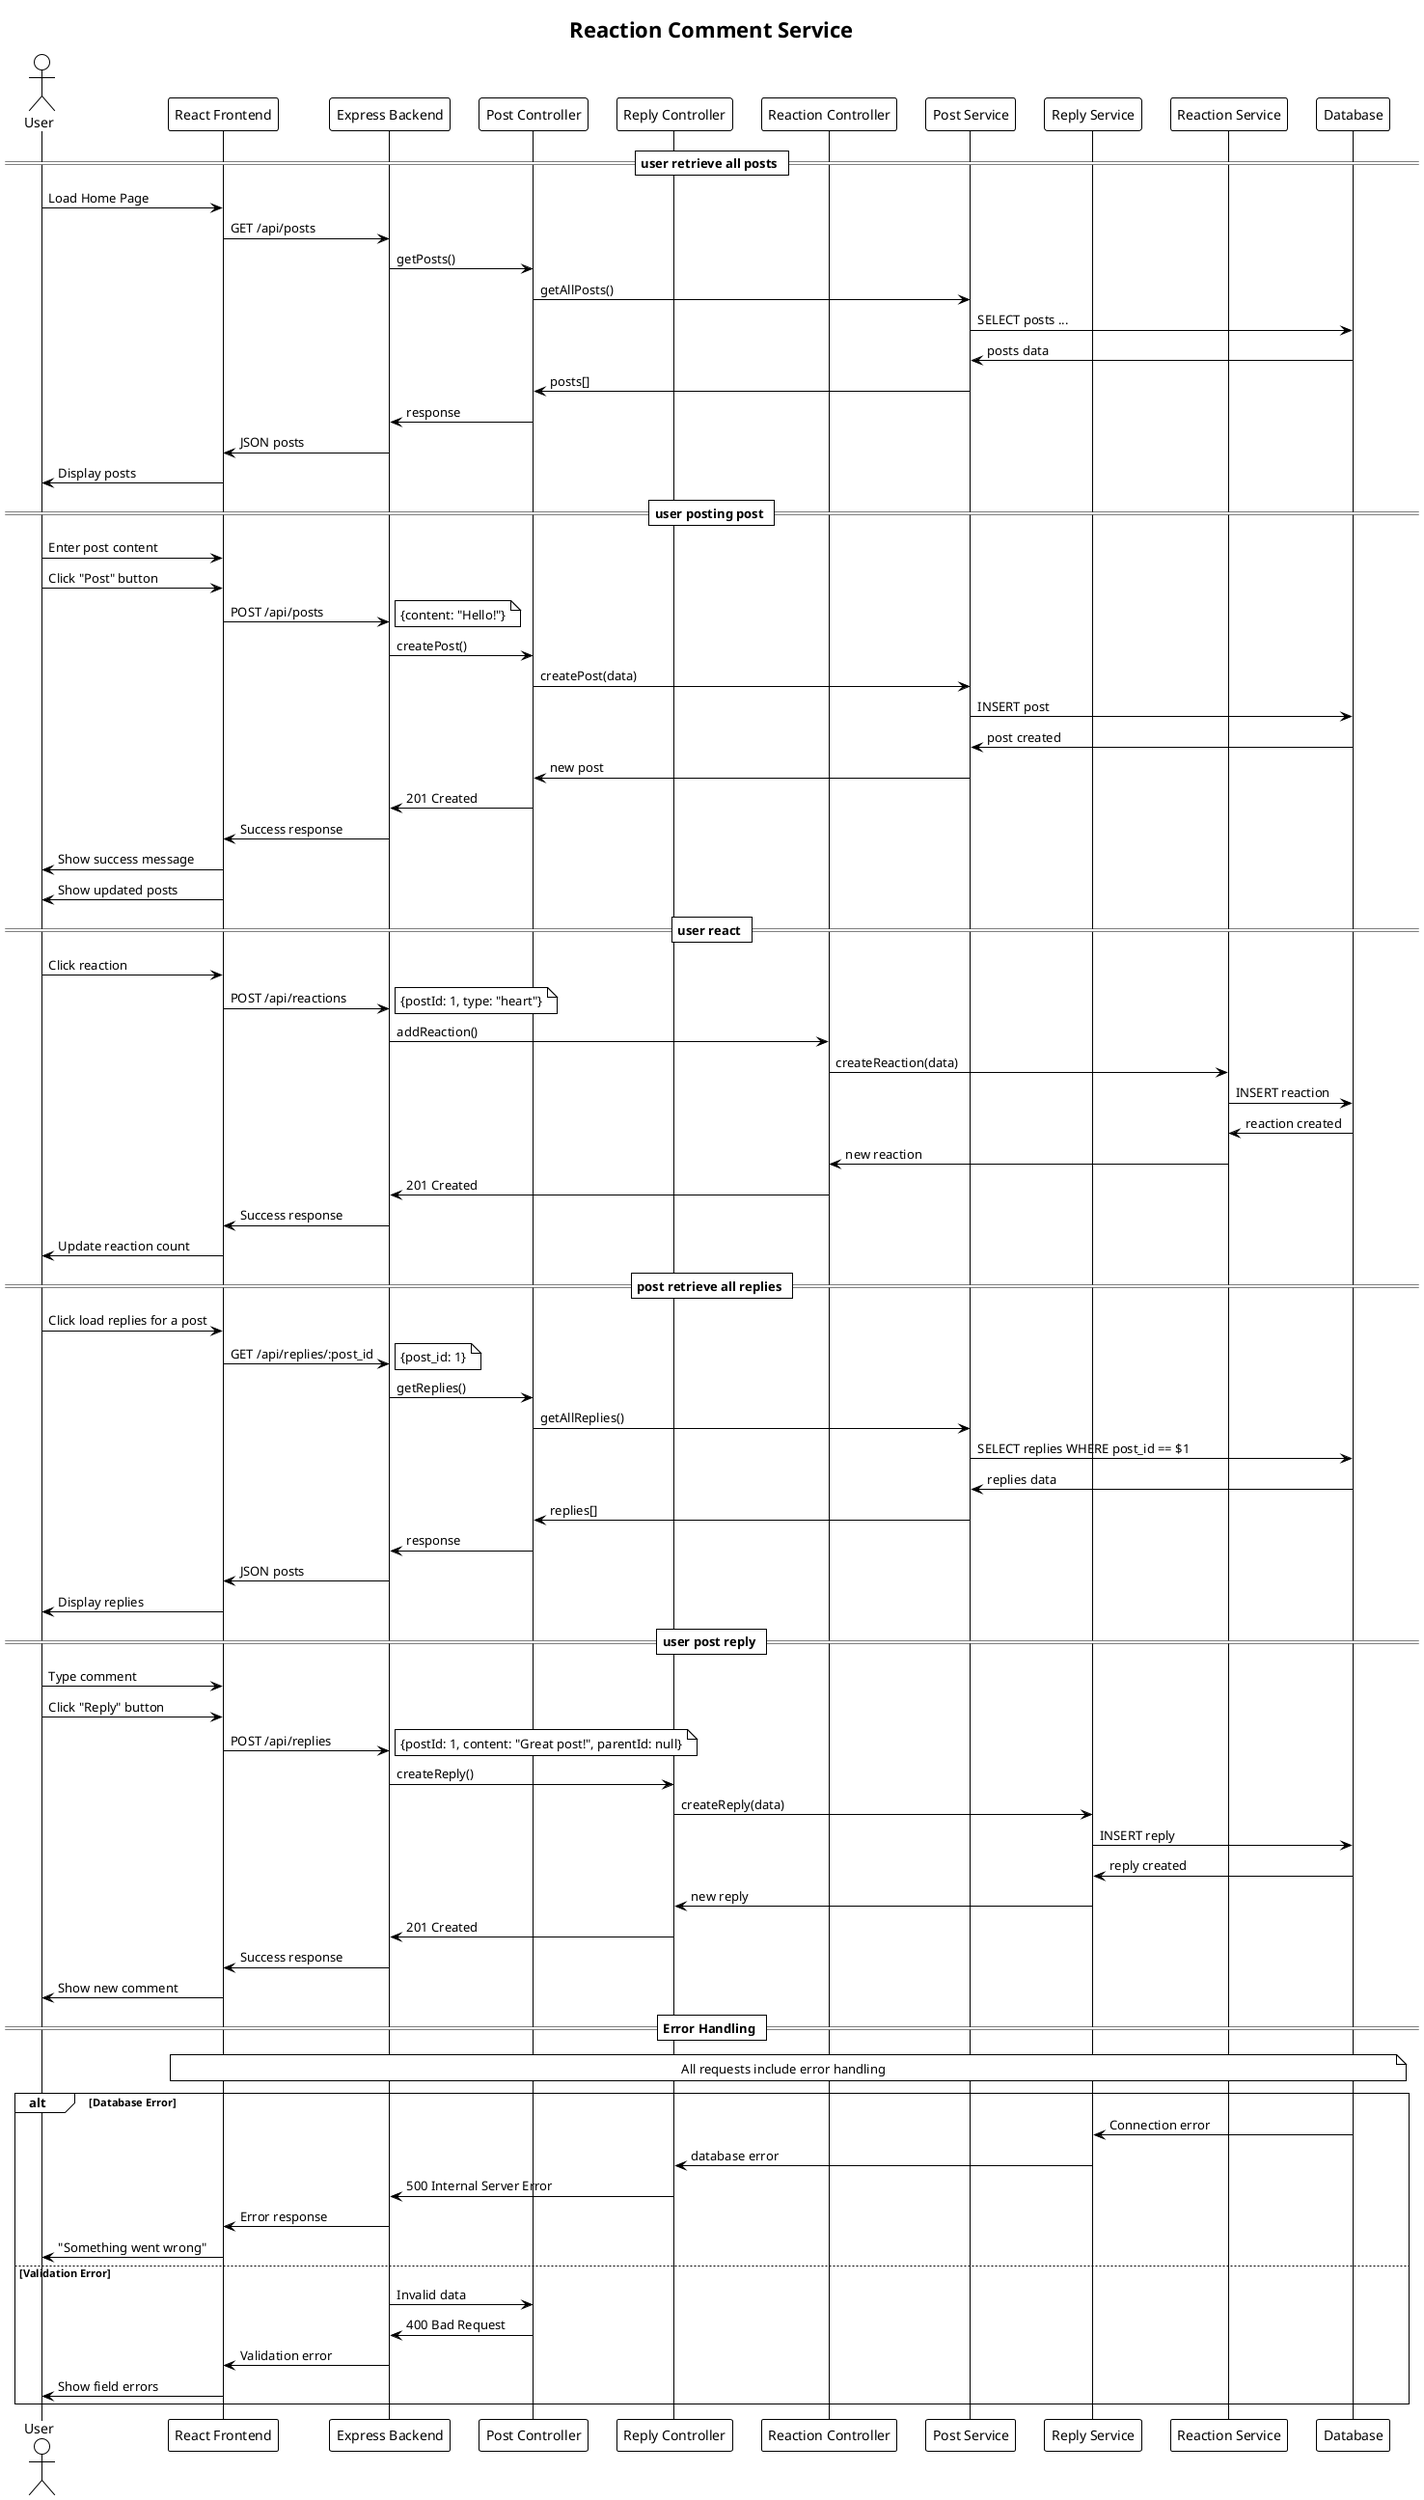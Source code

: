 @startuml Reaction Comment Service Sequence Diagram
!theme plain
title Reaction Comment Service

actor User as U
participant "React Frontend" as FE
participant "Express Backend" as BE
participant "Post Controller" as PC
participant "Reply Controller" as RC
participant "Reaction Controller" as RxC
participant "Post Service" as PS
participant "Reply Service" as RS
participant "Reaction Service" as RxS
participant "Database" as DB

== user retrieve all posts ==
U -> FE: Load Home Page
FE -> BE: GET /api/posts
BE -> PC: getPosts()
PC -> PS: getAllPosts()
PS -> DB: SELECT posts ...
DB -> PS: posts data
PS -> PC: posts[]
PC -> BE: response
BE -> FE: JSON posts
FE -> U: Display posts

== user posting post ==
U -> FE: Enter post content
U -> FE: Click "Post" button
FE -> BE: POST /api/posts
note right: {content: "Hello!"}
BE -> PC: createPost()
PC -> PS: createPost(data)
PS -> DB: INSERT post
DB -> PS: post created
PS -> PC: new post
PC -> BE: 201 Created
BE -> FE: Success response
FE -> U: Show success message
FE -> U: Show updated posts

== user react ==
U -> FE: Click reaction
FE -> BE: POST /api/reactions
note right: {postId: 1, type: "heart"}
BE -> RxC: addReaction()
RxC -> RxS: createReaction(data)
RxS -> DB: INSERT reaction
DB -> RxS: reaction created
RxS -> RxC: new reaction
RxC -> BE: 201 Created
BE -> FE: Success response
FE -> U: Update reaction count

== post retrieve all replies ==
U -> FE: Click load replies for a post
FE -> BE: GET /api/replies/:post_id
note right: {post_id: 1}
BE -> PC: getReplies()
PC -> PS: getAllReplies()
PS -> DB: SELECT replies WHERE post_id == $1
DB -> PS: replies data
PS -> PC: replies[]
PC -> BE: response
BE -> FE: JSON posts
FE -> U: Display replies

== user post reply ==
U -> FE: Type comment
U -> FE: Click "Reply" button
FE -> BE: POST /api/replies
note right: {postId: 1, content: "Great post!", parentId: null}
BE -> RC: createReply()
RC -> RS: createReply(data)
RS -> DB: INSERT reply
DB -> RS: reply created
RS -> RC: new reply
RC -> BE: 201 Created
BE -> FE: Success response
FE -> U: Show new comment

== Error Handling ==
note over FE, DB: All requests include error handling
alt Database Error
    DB -> RS: Connection error
    RS -> RC: database error
    RC -> BE: 500 Internal Server Error
    BE -> FE: Error response
    FE -> U: "Something went wrong"
else Validation Error
    BE -> PC: Invalid data
    PC -> BE: 400 Bad Request
    BE -> FE: Validation error
    FE -> U: Show field errors
end

@enduml